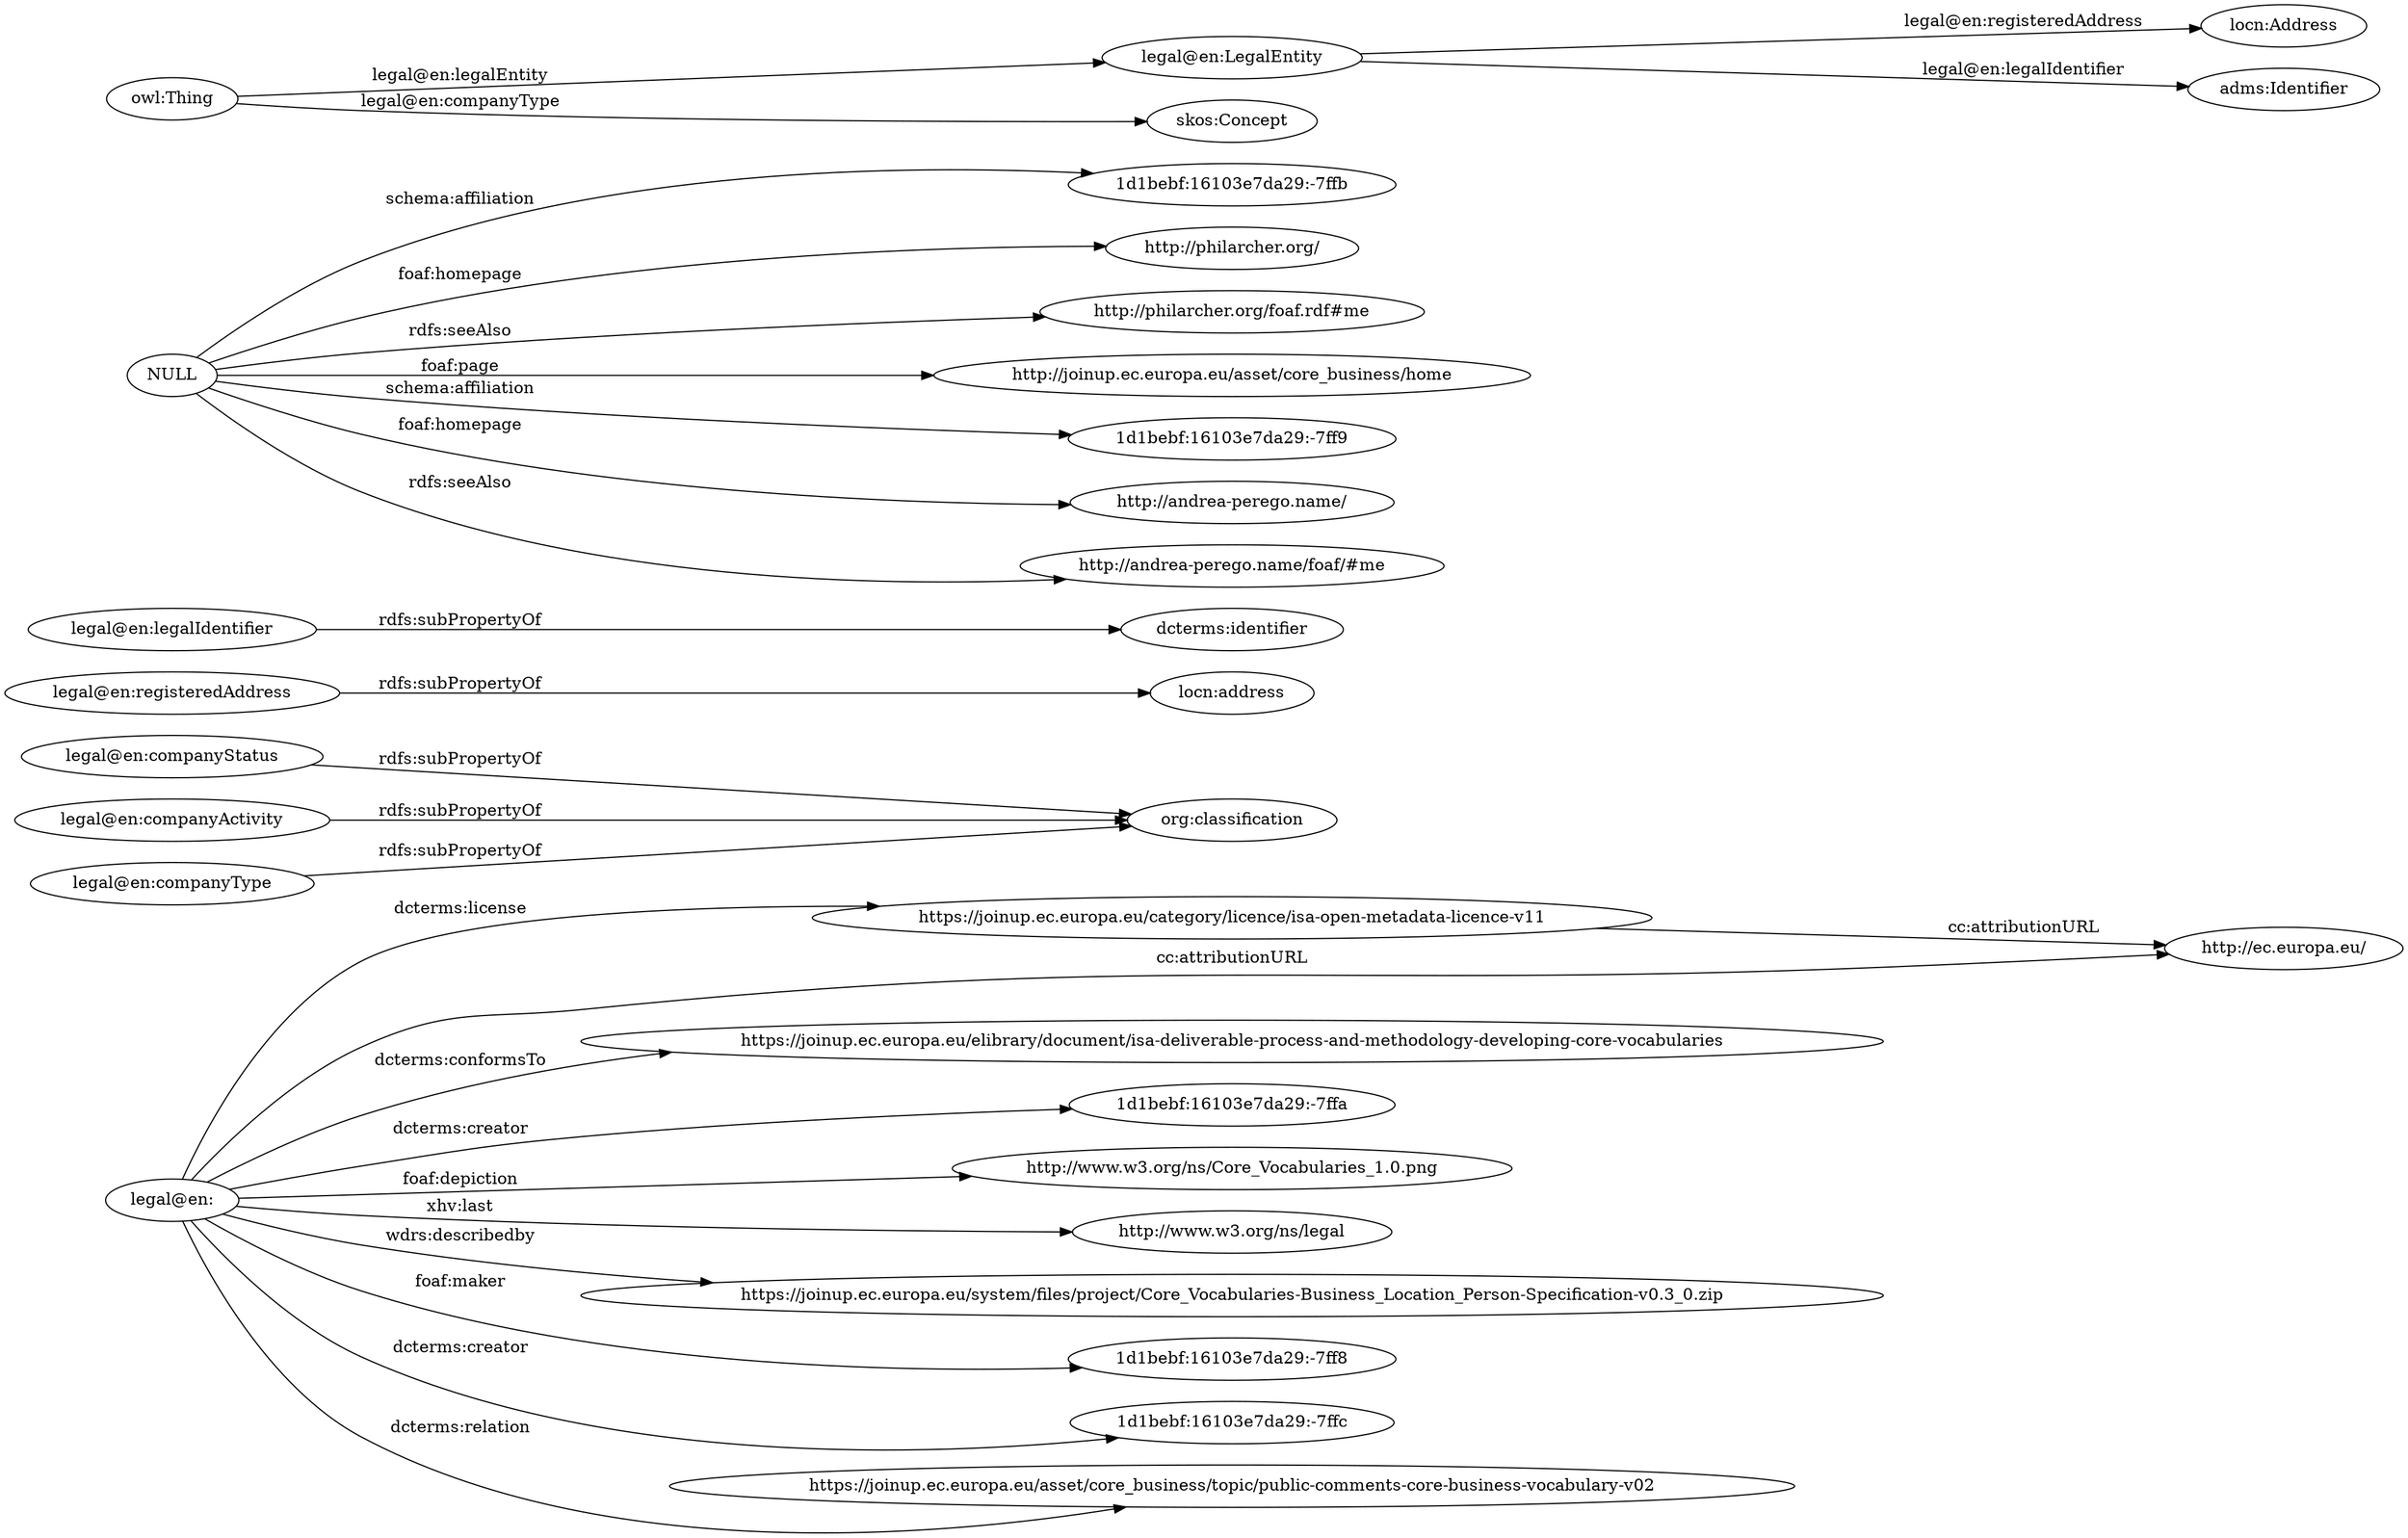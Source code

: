 digraph ar2dtool_diagram { 
rankdir=LR;
size="1501"
	"https://joinup.ec.europa.eu/category/licence/isa-open-metadata-licence-v11" -> "http://ec.europa.eu/" [ label = "cc:attributionURL" ];
	"legal@en:" -> "https://joinup.ec.europa.eu/elibrary/document/isa-deliverable-process-and-methodology-developing-core-vocabularies" [ label = "dcterms:conformsTo" ];
	"legal@en:" -> "1d1bebf:16103e7da29:-7ffa" [ label = "dcterms:creator" ];
	"legal@en:" -> "http://www.w3.org/ns/Core_Vocabularies_1.0.png" [ label = "foaf:depiction" ];
	"legal@en:" -> "http://www.w3.org/ns/legal" [ label = "xhv:last" ];
	"legal@en:" -> "https://joinup.ec.europa.eu/system/files/project/Core_Vocabularies-Business_Location_Person-Specification-v0.3_0.zip" [ label = "wdrs:describedby" ];
	"legal@en:" -> "1d1bebf:16103e7da29:-7ff8" [ label = "foaf:maker" ];
	"legal@en:" -> "1d1bebf:16103e7da29:-7ffc" [ label = "dcterms:creator" ];
	"legal@en:" -> "https://joinup.ec.europa.eu/asset/core_business/topic/public-comments-core-business-vocabulary-v02" [ label = "dcterms:relation" ];
	"legal@en:" -> "https://joinup.ec.europa.eu/category/licence/isa-open-metadata-licence-v11" [ label = "dcterms:license" ];
	"legal@en:" -> "http://ec.europa.eu/" [ label = "cc:attributionURL" ];
	"legal@en:companyStatus" -> "org:classification" [ label = "rdfs:subPropertyOf" ];
	"legal@en:companyActivity" -> "org:classification" [ label = "rdfs:subPropertyOf" ];
	"legal@en:registeredAddress" -> "locn:address" [ label = "rdfs:subPropertyOf" ];
	"legal@en:companyType" -> "org:classification" [ label = "rdfs:subPropertyOf" ];
	"legal@en:legalIdentifier" -> "dcterms:identifier" [ label = "rdfs:subPropertyOf" ];
	"NULL" -> "1d1bebf:16103e7da29:-7ffb" [ label = "schema:affiliation" ];
	"NULL" -> "http://philarcher.org/" [ label = "foaf:homepage" ];
	"NULL" -> "http://philarcher.org/foaf.rdf#me" [ label = "rdfs:seeAlso" ];
	"NULL" -> "http://joinup.ec.europa.eu/asset/core_business/home" [ label = "foaf:page" ];
	"NULL" -> "1d1bebf:16103e7da29:-7ff9" [ label = "schema:affiliation" ];
	"NULL" -> "http://andrea-perego.name/" [ label = "foaf:homepage" ];
	"NULL" -> "http://andrea-perego.name/foaf/#me" [ label = "rdfs:seeAlso" ];
	"legal@en:LegalEntity" -> "locn:Address" [ label = "legal@en:registeredAddress" ];
	"owl:Thing" -> "skos:Concept" [ label = "legal@en:companyType" ];
	"legal@en:LegalEntity" -> "adms:Identifier" [ label = "legal@en:legalIdentifier" ];
	"owl:Thing" -> "legal@en:LegalEntity" [ label = "legal@en:legalEntity" ];

}
